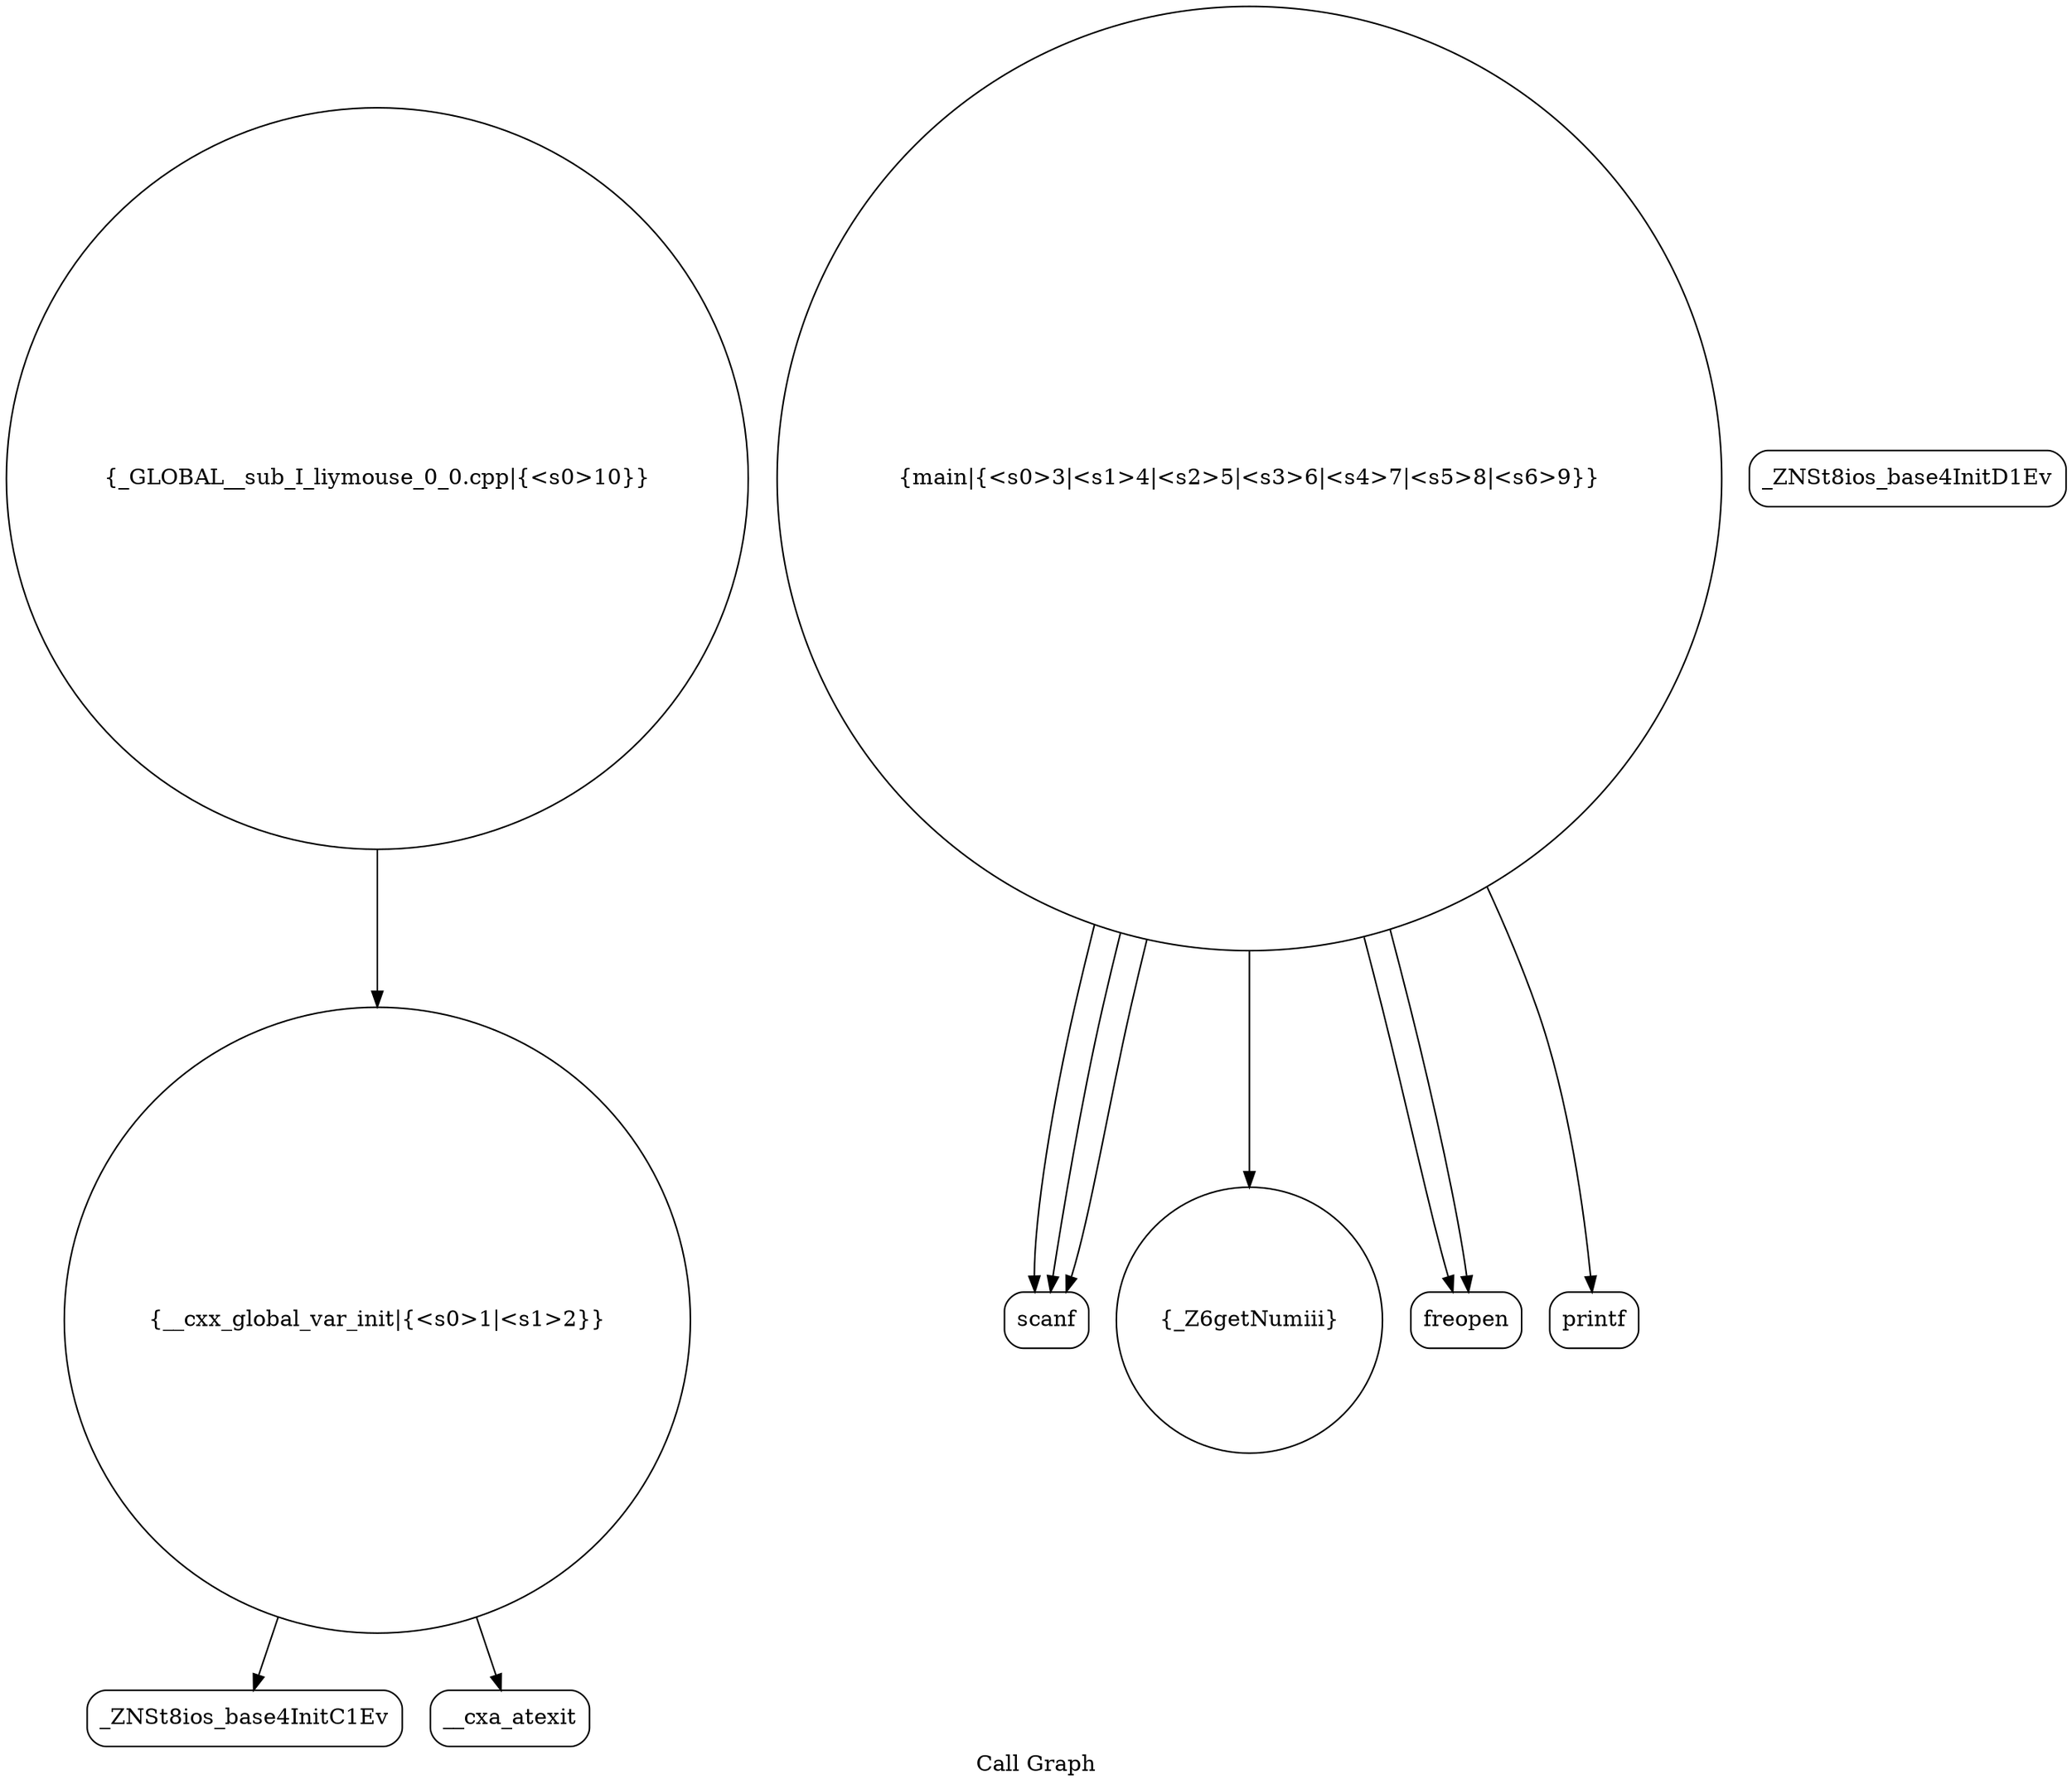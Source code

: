 digraph "Call Graph" {
	label="Call Graph";

	Node0x558028b9deb0 [shape=record,shape=circle,label="{__cxx_global_var_init|{<s0>1|<s1>2}}"];
	Node0x558028b9deb0:s0 -> Node0x558028b9e340[color=black];
	Node0x558028b9deb0:s1 -> Node0x558028b9e440[color=black];
	Node0x558028b9e640 [shape=record,shape=Mrecord,label="{scanf}"];
	Node0x558028b9e3c0 [shape=record,shape=Mrecord,label="{_ZNSt8ios_base4InitD1Ev}"];
	Node0x558028b9e740 [shape=record,shape=circle,label="{_GLOBAL__sub_I_liymouse_0_0.cpp|{<s0>10}}"];
	Node0x558028b9e740:s0 -> Node0x558028b9deb0[color=black];
	Node0x558028b9e4c0 [shape=record,shape=circle,label="{_Z6getNumiii}"];
	Node0x558028b9e5c0 [shape=record,shape=Mrecord,label="{freopen}"];
	Node0x558028b9e340 [shape=record,shape=Mrecord,label="{_ZNSt8ios_base4InitC1Ev}"];
	Node0x558028b9e6c0 [shape=record,shape=Mrecord,label="{printf}"];
	Node0x558028b9e440 [shape=record,shape=Mrecord,label="{__cxa_atexit}"];
	Node0x558028b9e540 [shape=record,shape=circle,label="{main|{<s0>3|<s1>4|<s2>5|<s3>6|<s4>7|<s5>8|<s6>9}}"];
	Node0x558028b9e540:s0 -> Node0x558028b9e5c0[color=black];
	Node0x558028b9e540:s1 -> Node0x558028b9e5c0[color=black];
	Node0x558028b9e540:s2 -> Node0x558028b9e640[color=black];
	Node0x558028b9e540:s3 -> Node0x558028b9e640[color=black];
	Node0x558028b9e540:s4 -> Node0x558028b9e640[color=black];
	Node0x558028b9e540:s5 -> Node0x558028b9e4c0[color=black];
	Node0x558028b9e540:s6 -> Node0x558028b9e6c0[color=black];
}
